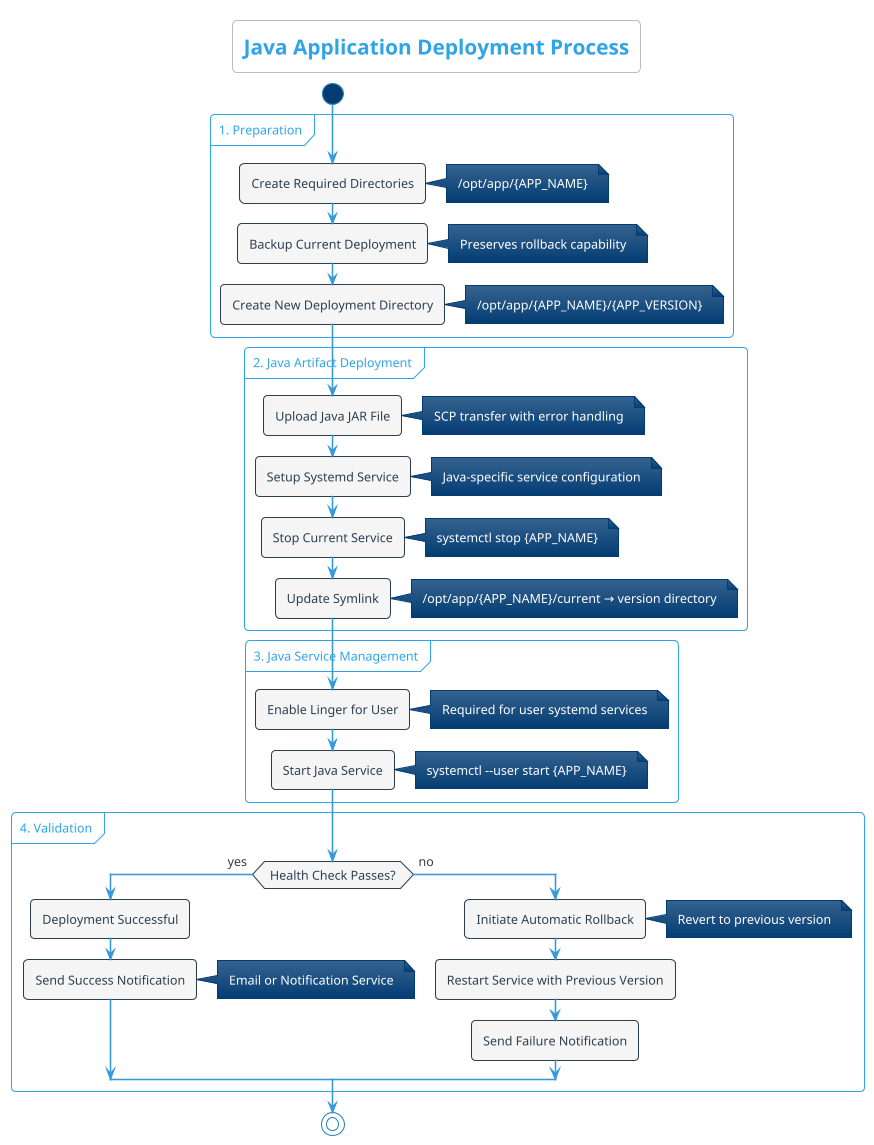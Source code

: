 @startuml Java Deployment Process
!theme cerulean
skinparam backgroundColor white
skinparam defaultTextAlignment center

title Java Application Deployment Process

' Use cleaner styling
skinparam activity {
  BackgroundColor #f5f5f5
  BorderColor #2c3e50
  FontColor #2c3e50
  BorderThickness 1
  Shadowing false
  ArrowColor #3498db
  ArrowThickness 1.5
  RoundCorner 10
}

' Enforce strict vertical layout for cleaner appearance
skinparam ConditionEndStyle hline

' Start the diagram
start

' Group preparation steps
partition "1. Preparation" {
  :Create Required Directories;
  note right: /opt/app/{APP_NAME}
  :Backup Current Deployment;
  note right: Preserves rollback capability
  :Create New Deployment Directory;
  note right: /opt/app/{APP_NAME}/{APP_VERSION}
}

' Group deployment steps
partition "2. Java Artifact Deployment" {
  :Upload Java JAR File;
  note right: SCP transfer with error handling
  :Setup Systemd Service;
  note right: Java-specific service configuration
  :Stop Current Service;
  note right: systemctl stop {APP_NAME}
  :Update Symlink;
  note right: /opt/app/{APP_NAME}/current → version directory
}

' Group service steps
partition "3. Java Service Management" {
  :Enable Linger for User;
  note right: Required for user systemd services
  :Start Java Service;
  note right: systemctl --user start {APP_NAME}
}

' Group validation steps
partition "4. Validation" {
  if (Health Check Passes?) then (yes)
    :Deployment Successful;
    :Send Success Notification;
    note right: Email or Notification Service
  else (no)
    :Initiate Automatic Rollback;
    note right: Revert to previous version
    :Restart Service with Previous Version;
    :Send Failure Notification;
  endif
}

stop

@enduml
